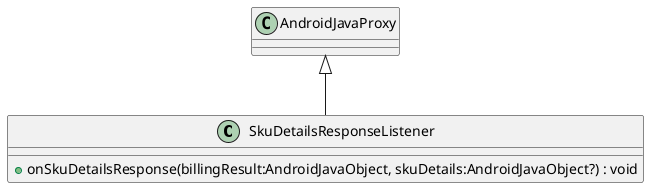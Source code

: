 @startuml
class SkuDetailsResponseListener {
    + onSkuDetailsResponse(billingResult:AndroidJavaObject, skuDetails:AndroidJavaObject?) : void
}
AndroidJavaProxy <|-- SkuDetailsResponseListener
@enduml
